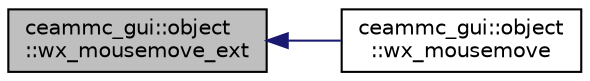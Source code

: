 digraph "ceammc_gui::object::wx_mousemove_ext"
{
  edge [fontname="Helvetica",fontsize="10",labelfontname="Helvetica",labelfontsize="10"];
  node [fontname="Helvetica",fontsize="10",shape=record];
  rankdir="LR";
  Node1 [label="ceammc_gui::object\l::wx_mousemove_ext",height=0.2,width=0.4,color="black", fillcolor="grey75", style="filled" fontcolor="black"];
  Node1 -> Node2 [dir="back",color="midnightblue",fontsize="10",style="solid",fontname="Helvetica"];
  Node2 [label="ceammc_gui::object\l::wx_mousemove",height=0.2,width=0.4,color="black", fillcolor="white", style="filled",URL="$classceammc__gui_1_1object.html#a4420b755609e0029bf58a86daea50c1b",tooltip="CICM widget method: mouse move. "];
}
